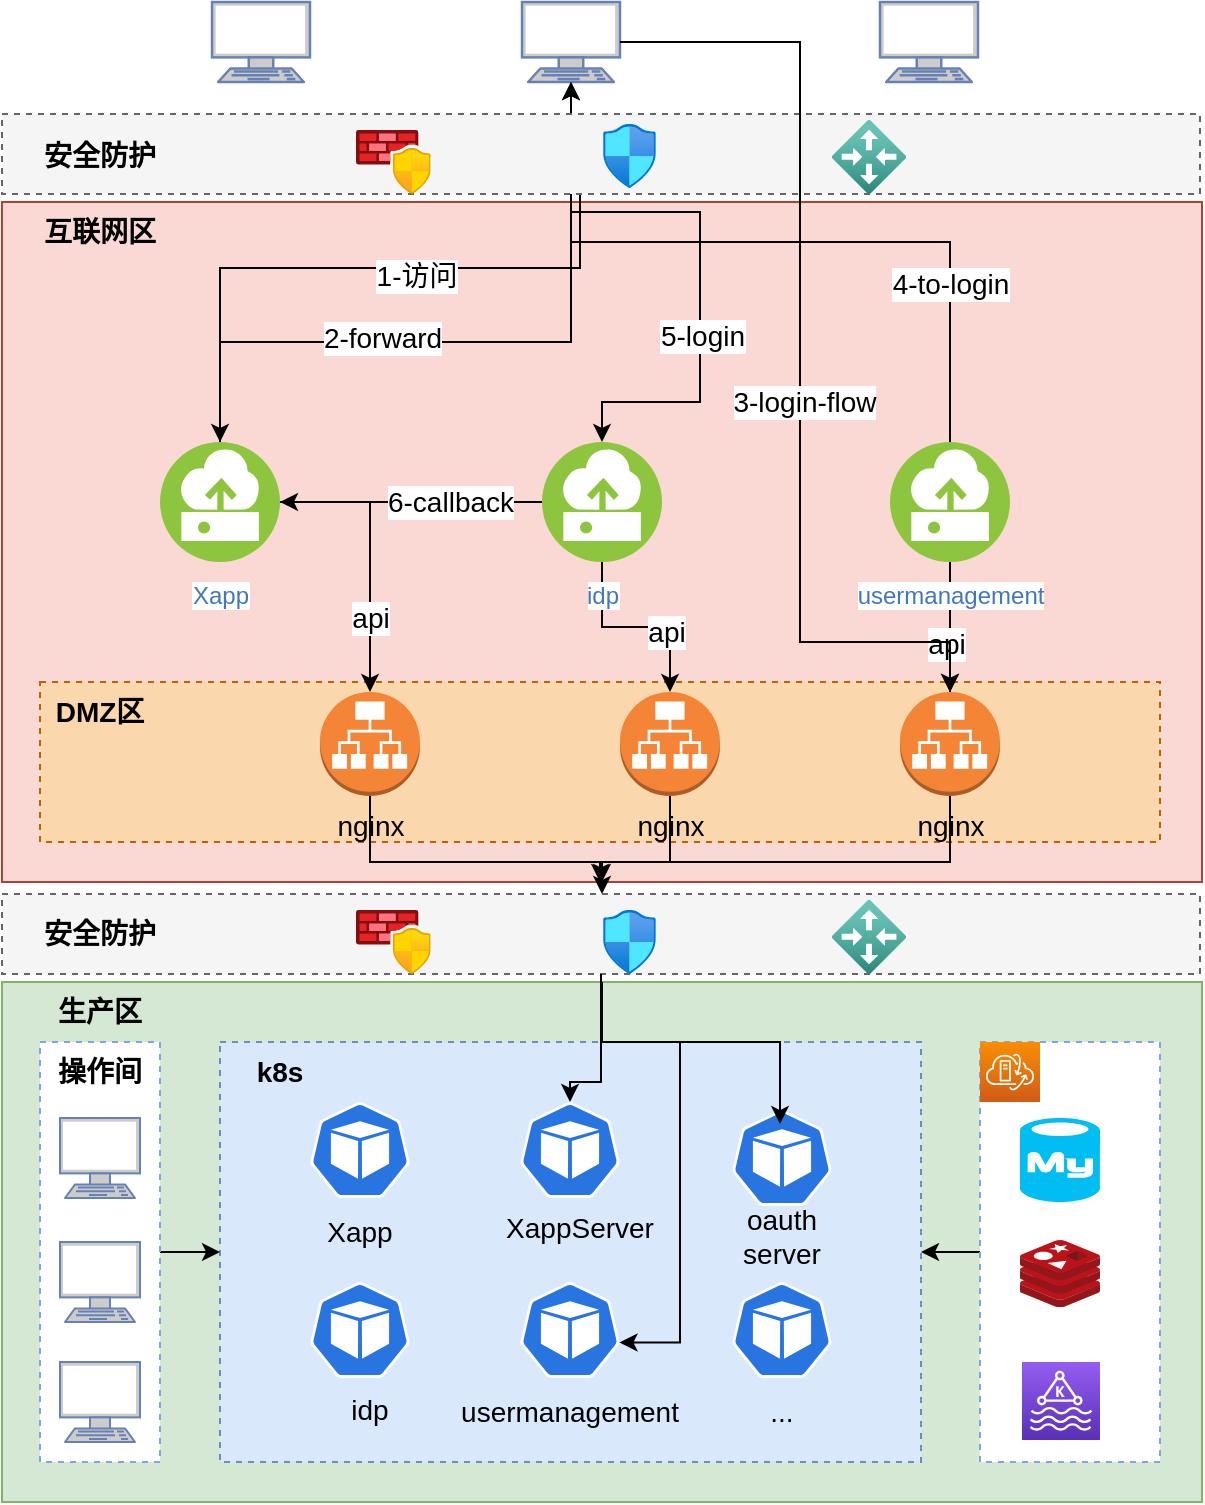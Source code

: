 <mxfile version="20.4.0" type="github">
  <diagram id="4mWGP6C0_agD9LdeZA-2" name="第 1 页">
    <mxGraphModel dx="1422" dy="762" grid="1" gridSize="10" guides="1" tooltips="1" connect="1" arrows="1" fold="1" page="1" pageScale="1" pageWidth="827" pageHeight="1169" math="0" shadow="0">
      <root>
        <mxCell id="0" />
        <mxCell id="1" parent="0" />
        <mxCell id="b3holdgG_RNo89Ya_sJd-13" value="" style="rounded=0;whiteSpace=wrap;html=1;fillColor=#d5e8d4;strokeColor=#82b366;" vertex="1" parent="1">
          <mxGeometry x="161" y="510" width="600" height="260" as="geometry" />
        </mxCell>
        <mxCell id="b3holdgG_RNo89Ya_sJd-43" value="" style="rounded=0;whiteSpace=wrap;html=1;dashed=1;fontSize=14;strokeColor=#666666;fillColor=#f5f5f5;fontColor=#333333;" vertex="1" parent="1">
          <mxGeometry x="161" y="466" width="599" height="40" as="geometry" />
        </mxCell>
        <mxCell id="b3holdgG_RNo89Ya_sJd-10" value="" style="aspect=fixed;html=1;points=[];align=center;image;fontSize=12;image=img/lib/azure2/networking/Network_Security_Groups.svg;fontFamily=Helvetica;fontColor=default;strokeColor=default;fillColor=default;" vertex="1" parent="1">
          <mxGeometry x="315" y="474" width="319.46" height="32" as="geometry" />
        </mxCell>
        <mxCell id="b3holdgG_RNo89Ya_sJd-4" value="" style="rounded=0;whiteSpace=wrap;html=1;fillColor=#fad9d5;strokeColor=#ae4132;" vertex="1" parent="1">
          <mxGeometry x="161" y="120" width="600" height="340" as="geometry" />
        </mxCell>
        <mxCell id="b3holdgG_RNo89Ya_sJd-50" style="edgeStyle=orthogonalEdgeStyle;rounded=0;orthogonalLoop=1;jettySize=auto;html=1;entryX=0.435;entryY=-0.094;entryDx=0;entryDy=0;entryPerimeter=0;fontSize=14;" edge="1" parent="1" source="b3holdgG_RNo89Ya_sJd-6" target="b3holdgG_RNo89Ya_sJd-46">
          <mxGeometry relative="1" as="geometry" />
        </mxCell>
        <mxCell id="b3holdgG_RNo89Ya_sJd-111" style="edgeStyle=orthogonalEdgeStyle;rounded=0;orthogonalLoop=1;jettySize=auto;html=1;fontSize=14;" edge="1" parent="1" source="b3holdgG_RNo89Ya_sJd-6" target="b3holdgG_RNo89Ya_sJd-32">
          <mxGeometry relative="1" as="geometry">
            <Array as="points">
              <mxPoint x="446" y="125" />
              <mxPoint x="510" y="125" />
              <mxPoint x="510" y="220" />
            </Array>
          </mxGeometry>
        </mxCell>
        <mxCell id="b3holdgG_RNo89Ya_sJd-112" value="5-login" style="edgeLabel;html=1;align=center;verticalAlign=middle;resizable=0;points=[];fontSize=14;" vertex="1" connectable="0" parent="b3holdgG_RNo89Ya_sJd-111">
          <mxGeometry x="0.294" y="1" relative="1" as="geometry">
            <mxPoint y="1" as="offset" />
          </mxGeometry>
        </mxCell>
        <mxCell id="b3holdgG_RNo89Ya_sJd-6" value="" style="fontColor=#0066CC;verticalAlign=top;verticalLabelPosition=bottom;labelPosition=center;align=center;html=1;outlineConnect=0;fillColor=#CCCCCC;strokeColor=#6881B3;gradientColor=none;gradientDirection=north;strokeWidth=2;shape=mxgraph.networks.terminal;" vertex="1" parent="1">
          <mxGeometry x="421" y="20" width="49" height="40" as="geometry" />
        </mxCell>
        <mxCell id="b3holdgG_RNo89Ya_sJd-9" value="" style="aspect=fixed;html=1;points=[];align=center;image;fontSize=12;image=img/lib/azure2/networking/Azure_Firewall_Manager.svg;" vertex="1" parent="1">
          <mxGeometry x="338" y="474" width="37.33" height="32" as="geometry" />
        </mxCell>
        <mxCell id="b3holdgG_RNo89Ya_sJd-11" value="" style="aspect=fixed;html=1;points=[];align=center;image;fontSize=12;image=img/lib/azure2/networking/Local_Network_Gateways.svg;" vertex="1" parent="1">
          <mxGeometry x="576" y="469" width="37" height="37" as="geometry" />
        </mxCell>
        <mxCell id="b3holdgG_RNo89Ya_sJd-12" value="&lt;b&gt;&lt;font style=&quot;font-size: 14px;&quot;&gt;互联网区&lt;/font&gt;&lt;/b&gt;" style="text;html=1;strokeColor=none;fillColor=none;align=center;verticalAlign=middle;whiteSpace=wrap;rounded=0;" vertex="1" parent="1">
          <mxGeometry x="180" y="120" width="60" height="30" as="geometry" />
        </mxCell>
        <mxCell id="b3holdgG_RNo89Ya_sJd-14" value="&lt;b&gt;&lt;font style=&quot;font-size: 14px;&quot;&gt;生产区&lt;/font&gt;&lt;/b&gt;" style="text;html=1;strokeColor=none;fillColor=none;align=center;verticalAlign=middle;whiteSpace=wrap;rounded=0;" vertex="1" parent="1">
          <mxGeometry x="180" y="510" width="60" height="30" as="geometry" />
        </mxCell>
        <mxCell id="b3holdgG_RNo89Ya_sJd-15" value="" style="rounded=0;whiteSpace=wrap;html=1;fontSize=14;dashed=1;fillColor=#fad7ac;strokeColor=#b46504;" vertex="1" parent="1">
          <mxGeometry x="180" y="360" width="560" height="80" as="geometry" />
        </mxCell>
        <mxCell id="b3holdgG_RNo89Ya_sJd-16" value="&lt;b&gt;&lt;font style=&quot;font-size: 14px;&quot;&gt;DMZ区&lt;/font&gt;&lt;/b&gt;" style="text;html=1;strokeColor=none;fillColor=none;align=center;verticalAlign=middle;whiteSpace=wrap;rounded=0;" vertex="1" parent="1">
          <mxGeometry x="180" y="360" width="60" height="30" as="geometry" />
        </mxCell>
        <mxCell id="b3holdgG_RNo89Ya_sJd-53" style="edgeStyle=orthogonalEdgeStyle;rounded=0;orthogonalLoop=1;jettySize=auto;html=1;fontSize=14;" edge="1" parent="1" source="b3holdgG_RNo89Ya_sJd-17" target="b3holdgG_RNo89Ya_sJd-43">
          <mxGeometry relative="1" as="geometry">
            <Array as="points">
              <mxPoint x="345" y="450" />
              <mxPoint x="461" y="450" />
            </Array>
          </mxGeometry>
        </mxCell>
        <mxCell id="b3holdgG_RNo89Ya_sJd-17" value="nginx" style="outlineConnect=0;dashed=0;verticalLabelPosition=bottom;verticalAlign=top;align=center;html=1;shape=mxgraph.aws3.application_load_balancer;fillColor=#F58536;gradientColor=none;fontSize=14;" vertex="1" parent="1">
          <mxGeometry x="320" y="365" width="50" height="52" as="geometry" />
        </mxCell>
        <mxCell id="b3holdgG_RNo89Ya_sJd-23" value="" style="rounded=0;whiteSpace=wrap;html=1;dashed=1;fontSize=14;fillColor=#dae8fc;strokeColor=#6c8ebf;" vertex="1" parent="1">
          <mxGeometry x="270" y="540" width="350.5" height="210" as="geometry" />
        </mxCell>
        <mxCell id="b3holdgG_RNo89Ya_sJd-54" style="edgeStyle=orthogonalEdgeStyle;rounded=0;orthogonalLoop=1;jettySize=auto;html=1;fontSize=14;" edge="1" parent="1" source="b3holdgG_RNo89Ya_sJd-18">
          <mxGeometry relative="1" as="geometry">
            <mxPoint x="460" y="460" as="targetPoint" />
            <Array as="points">
              <mxPoint x="495" y="450" />
              <mxPoint x="460" y="450" />
            </Array>
          </mxGeometry>
        </mxCell>
        <mxCell id="b3holdgG_RNo89Ya_sJd-18" value="nginx" style="outlineConnect=0;dashed=0;verticalLabelPosition=bottom;verticalAlign=top;align=center;html=1;shape=mxgraph.aws3.application_load_balancer;fillColor=#F58536;gradientColor=none;fontSize=14;" vertex="1" parent="1">
          <mxGeometry x="470" y="365" width="50" height="52" as="geometry" />
        </mxCell>
        <mxCell id="b3holdgG_RNo89Ya_sJd-55" style="edgeStyle=orthogonalEdgeStyle;rounded=0;orthogonalLoop=1;jettySize=auto;html=1;entryX=0.5;entryY=1;entryDx=0;entryDy=0;fontSize=14;" edge="1" parent="1" source="b3holdgG_RNo89Ya_sJd-19" target="b3holdgG_RNo89Ya_sJd-4">
          <mxGeometry relative="1" as="geometry">
            <Array as="points">
              <mxPoint x="635" y="450" />
              <mxPoint x="461" y="450" />
            </Array>
          </mxGeometry>
        </mxCell>
        <mxCell id="b3holdgG_RNo89Ya_sJd-109" style="edgeStyle=orthogonalEdgeStyle;rounded=0;orthogonalLoop=1;jettySize=auto;html=1;entryX=0.5;entryY=1;entryDx=0;entryDy=0;entryPerimeter=0;fontSize=14;" edge="1" parent="1" source="b3holdgG_RNo89Ya_sJd-19" target="b3holdgG_RNo89Ya_sJd-6">
          <mxGeometry relative="1" as="geometry">
            <Array as="points">
              <mxPoint x="635" y="140" />
              <mxPoint x="446" y="140" />
            </Array>
          </mxGeometry>
        </mxCell>
        <mxCell id="b3holdgG_RNo89Ya_sJd-110" value="4-to-login" style="edgeLabel;html=1;align=center;verticalAlign=middle;resizable=0;points=[];fontSize=14;" vertex="1" connectable="0" parent="b3holdgG_RNo89Ya_sJd-109">
          <mxGeometry x="-0.175" relative="1" as="geometry">
            <mxPoint as="offset" />
          </mxGeometry>
        </mxCell>
        <mxCell id="b3holdgG_RNo89Ya_sJd-19" value="nginx" style="outlineConnect=0;dashed=0;verticalLabelPosition=bottom;verticalAlign=top;align=center;html=1;shape=mxgraph.aws3.application_load_balancer;fillColor=#F58536;gradientColor=none;fontSize=14;" vertex="1" parent="1">
          <mxGeometry x="610" y="365" width="50" height="52" as="geometry" />
        </mxCell>
        <mxCell id="b3holdgG_RNo89Ya_sJd-37" style="edgeStyle=orthogonalEdgeStyle;rounded=0;orthogonalLoop=1;jettySize=auto;html=1;entryX=0.5;entryY=0;entryDx=0;entryDy=0;entryPerimeter=0;fontSize=14;exitX=1;exitY=0.5;exitDx=0;exitDy=0;" edge="1" parent="1" source="b3holdgG_RNo89Ya_sJd-20" target="b3holdgG_RNo89Ya_sJd-17">
          <mxGeometry relative="1" as="geometry">
            <Array as="points">
              <mxPoint x="345" y="270" />
            </Array>
          </mxGeometry>
        </mxCell>
        <mxCell id="b3holdgG_RNo89Ya_sJd-38" value="api" style="edgeLabel;html=1;align=center;verticalAlign=middle;resizable=0;points=[];fontSize=14;" vertex="1" connectable="0" parent="b3holdgG_RNo89Ya_sJd-37">
          <mxGeometry x="0.463" relative="1" as="geometry">
            <mxPoint as="offset" />
          </mxGeometry>
        </mxCell>
        <mxCell id="b3holdgG_RNo89Ya_sJd-105" style="edgeStyle=orthogonalEdgeStyle;rounded=0;orthogonalLoop=1;jettySize=auto;html=1;entryX=0.5;entryY=1;entryDx=0;entryDy=0;entryPerimeter=0;fontSize=14;" edge="1" parent="1" source="b3holdgG_RNo89Ya_sJd-20" target="b3holdgG_RNo89Ya_sJd-6">
          <mxGeometry relative="1" as="geometry">
            <Array as="points">
              <mxPoint x="446" y="190" />
            </Array>
          </mxGeometry>
        </mxCell>
        <mxCell id="b3holdgG_RNo89Ya_sJd-106" value="2-forward" style="edgeLabel;html=1;align=center;verticalAlign=middle;resizable=0;points=[];fontSize=14;" vertex="1" connectable="0" parent="b3holdgG_RNo89Ya_sJd-105">
          <mxGeometry x="-0.267" y="2" relative="1" as="geometry">
            <mxPoint as="offset" />
          </mxGeometry>
        </mxCell>
        <mxCell id="b3holdgG_RNo89Ya_sJd-20" value="Xapp" style="aspect=fixed;perimeter=ellipsePerimeter;html=1;align=center;shadow=0;dashed=0;fontColor=#4277BB;labelBackgroundColor=#ffffff;fontSize=12;spacingTop=3;image;image=img/lib/ibm/vpc/Instance.svg;" vertex="1" parent="1">
          <mxGeometry x="240" y="240" width="60" height="60" as="geometry" />
        </mxCell>
        <mxCell id="b3holdgG_RNo89Ya_sJd-25" value="" style="sketch=0;html=1;dashed=0;whitespace=wrap;fillColor=#2875E2;strokeColor=#ffffff;points=[[0.005,0.63,0],[0.1,0.2,0],[0.9,0.2,0],[0.5,0,0],[0.995,0.63,0],[0.72,0.99,0],[0.5,1,0],[0.28,0.99,0]];shape=mxgraph.kubernetes.icon;prIcon=pod;fontSize=14;" vertex="1" parent="1">
          <mxGeometry x="315" y="570" width="50" height="48" as="geometry" />
        </mxCell>
        <mxCell id="b3holdgG_RNo89Ya_sJd-26" value="" style="sketch=0;html=1;dashed=0;whitespace=wrap;fillColor=#2875E2;strokeColor=#ffffff;points=[[0.005,0.63,0],[0.1,0.2,0],[0.9,0.2,0],[0.5,0,0],[0.995,0.63,0],[0.72,0.99,0],[0.5,1,0],[0.28,0.99,0]];shape=mxgraph.kubernetes.icon;prIcon=pod;fontSize=14;" vertex="1" parent="1">
          <mxGeometry x="420" y="570" width="50" height="48" as="geometry" />
        </mxCell>
        <mxCell id="b3holdgG_RNo89Ya_sJd-39" style="edgeStyle=orthogonalEdgeStyle;rounded=0;orthogonalLoop=1;jettySize=auto;html=1;entryX=0.5;entryY=0;entryDx=0;entryDy=0;entryPerimeter=0;fontSize=14;" edge="1" parent="1" source="b3holdgG_RNo89Ya_sJd-32" target="b3holdgG_RNo89Ya_sJd-18">
          <mxGeometry relative="1" as="geometry" />
        </mxCell>
        <mxCell id="b3holdgG_RNo89Ya_sJd-94" value="api" style="edgeLabel;html=1;align=center;verticalAlign=middle;resizable=0;points=[];fontSize=14;" vertex="1" connectable="0" parent="b3holdgG_RNo89Ya_sJd-39">
          <mxGeometry x="0.383" y="-2" relative="1" as="geometry">
            <mxPoint as="offset" />
          </mxGeometry>
        </mxCell>
        <mxCell id="b3holdgG_RNo89Ya_sJd-113" style="edgeStyle=orthogonalEdgeStyle;rounded=0;orthogonalLoop=1;jettySize=auto;html=1;entryX=1;entryY=0.5;entryDx=0;entryDy=0;fontSize=14;" edge="1" parent="1" source="b3holdgG_RNo89Ya_sJd-32" target="b3holdgG_RNo89Ya_sJd-20">
          <mxGeometry relative="1" as="geometry" />
        </mxCell>
        <mxCell id="b3holdgG_RNo89Ya_sJd-114" value="6-callback" style="edgeLabel;html=1;align=center;verticalAlign=middle;resizable=0;points=[];fontSize=14;" vertex="1" connectable="0" parent="b3holdgG_RNo89Ya_sJd-113">
          <mxGeometry x="-0.298" relative="1" as="geometry">
            <mxPoint as="offset" />
          </mxGeometry>
        </mxCell>
        <mxCell id="b3holdgG_RNo89Ya_sJd-32" value="idp" style="aspect=fixed;perimeter=ellipsePerimeter;html=1;align=center;shadow=0;dashed=0;fontColor=#4277BB;labelBackgroundColor=#ffffff;fontSize=12;spacingTop=3;image;image=img/lib/ibm/vpc/Instance.svg;" vertex="1" parent="1">
          <mxGeometry x="431" y="240" width="60" height="60" as="geometry" />
        </mxCell>
        <mxCell id="b3holdgG_RNo89Ya_sJd-44" value="&lt;span style=&quot;font-size: 14px;&quot;&gt;&lt;b&gt;安全防护&lt;/b&gt;&lt;/span&gt;" style="text;html=1;strokeColor=none;fillColor=none;align=center;verticalAlign=middle;whiteSpace=wrap;rounded=0;" vertex="1" parent="1">
          <mxGeometry x="180" y="471" width="60" height="30" as="geometry" />
        </mxCell>
        <mxCell id="b3holdgG_RNo89Ya_sJd-51" style="edgeStyle=orthogonalEdgeStyle;rounded=0;orthogonalLoop=1;jettySize=auto;html=1;fontSize=14;" edge="1" parent="1" source="b3holdgG_RNo89Ya_sJd-45" target="b3holdgG_RNo89Ya_sJd-20">
          <mxGeometry relative="1" as="geometry">
            <Array as="points">
              <mxPoint x="450" y="153" />
              <mxPoint x="270" y="153" />
            </Array>
          </mxGeometry>
        </mxCell>
        <mxCell id="b3holdgG_RNo89Ya_sJd-52" value="1-访问" style="edgeLabel;html=1;align=center;verticalAlign=middle;resizable=0;points=[];fontSize=14;" vertex="1" connectable="0" parent="b3holdgG_RNo89Ya_sJd-51">
          <mxGeometry x="-0.217" y="4" relative="1" as="geometry">
            <mxPoint as="offset" />
          </mxGeometry>
        </mxCell>
        <mxCell id="b3holdgG_RNo89Ya_sJd-45" value="" style="rounded=0;whiteSpace=wrap;html=1;dashed=1;fontSize=14;strokeColor=#666666;fillColor=#f5f5f5;fontColor=#333333;" vertex="1" parent="1">
          <mxGeometry x="161" y="76" width="599" height="40" as="geometry" />
        </mxCell>
        <mxCell id="b3holdgG_RNo89Ya_sJd-46" value="" style="aspect=fixed;html=1;points=[];align=center;image;fontSize=12;image=img/lib/azure2/networking/Network_Security_Groups.svg;fontFamily=Helvetica;fontColor=default;strokeColor=default;fillColor=default;" vertex="1" parent="1">
          <mxGeometry x="315" y="81" width="319.46" height="32" as="geometry" />
        </mxCell>
        <mxCell id="b3holdgG_RNo89Ya_sJd-47" value="" style="aspect=fixed;html=1;points=[];align=center;image;fontSize=12;image=img/lib/azure2/networking/Azure_Firewall_Manager.svg;" vertex="1" parent="1">
          <mxGeometry x="338" y="84" width="37.33" height="32" as="geometry" />
        </mxCell>
        <mxCell id="b3holdgG_RNo89Ya_sJd-48" value="" style="aspect=fixed;html=1;points=[];align=center;image;fontSize=12;image=img/lib/azure2/networking/Local_Network_Gateways.svg;" vertex="1" parent="1">
          <mxGeometry x="576" y="79" width="37" height="37" as="geometry" />
        </mxCell>
        <mxCell id="b3holdgG_RNo89Ya_sJd-49" value="&lt;span style=&quot;font-size: 14px;&quot;&gt;&lt;b&gt;安全防护&lt;/b&gt;&lt;/span&gt;" style="text;html=1;strokeColor=none;fillColor=none;align=center;verticalAlign=middle;whiteSpace=wrap;rounded=0;" vertex="1" parent="1">
          <mxGeometry x="180" y="82" width="60" height="30" as="geometry" />
        </mxCell>
        <mxCell id="b3holdgG_RNo89Ya_sJd-100" style="edgeStyle=orthogonalEdgeStyle;rounded=0;orthogonalLoop=1;jettySize=auto;html=1;entryX=0;entryY=0.5;entryDx=0;entryDy=0;fontSize=14;" edge="1" parent="1" source="b3holdgG_RNo89Ya_sJd-56" target="b3holdgG_RNo89Ya_sJd-23">
          <mxGeometry relative="1" as="geometry" />
        </mxCell>
        <mxCell id="b3holdgG_RNo89Ya_sJd-56" value="" style="rounded=0;whiteSpace=wrap;html=1;dashed=1;strokeColor=#7EA6E0;fontSize=14;" vertex="1" parent="1">
          <mxGeometry x="180" y="540" width="60" height="210" as="geometry" />
        </mxCell>
        <mxCell id="b3holdgG_RNo89Ya_sJd-57" value="&lt;b&gt;&lt;font style=&quot;font-size: 14px;&quot;&gt;操作间&lt;/font&gt;&lt;/b&gt;" style="text;html=1;strokeColor=none;fillColor=none;align=center;verticalAlign=middle;whiteSpace=wrap;rounded=0;" vertex="1" parent="1">
          <mxGeometry x="180" y="540" width="60" height="30" as="geometry" />
        </mxCell>
        <mxCell id="b3holdgG_RNo89Ya_sJd-58" value="" style="fontColor=#0066CC;verticalAlign=top;verticalLabelPosition=bottom;labelPosition=center;align=center;html=1;outlineConnect=0;fillColor=#CCCCCC;strokeColor=#6881B3;gradientColor=none;gradientDirection=north;strokeWidth=2;shape=mxgraph.networks.terminal;" vertex="1" parent="1">
          <mxGeometry x="190" y="578" width="40" height="40" as="geometry" />
        </mxCell>
        <mxCell id="b3holdgG_RNo89Ya_sJd-59" value="" style="fontColor=#0066CC;verticalAlign=top;verticalLabelPosition=bottom;labelPosition=center;align=center;html=1;outlineConnect=0;fillColor=#CCCCCC;strokeColor=#6881B3;gradientColor=none;gradientDirection=north;strokeWidth=2;shape=mxgraph.networks.terminal;" vertex="1" parent="1">
          <mxGeometry x="190" y="640" width="40" height="40" as="geometry" />
        </mxCell>
        <mxCell id="b3holdgG_RNo89Ya_sJd-60" value="" style="fontColor=#0066CC;verticalAlign=top;verticalLabelPosition=bottom;labelPosition=center;align=center;html=1;outlineConnect=0;fillColor=#CCCCCC;strokeColor=#6881B3;gradientColor=none;gradientDirection=north;strokeWidth=2;shape=mxgraph.networks.terminal;" vertex="1" parent="1">
          <mxGeometry x="190" y="700" width="40" height="40" as="geometry" />
        </mxCell>
        <mxCell id="b3holdgG_RNo89Ya_sJd-61" value="&lt;b&gt;&lt;font style=&quot;font-size: 14px;&quot;&gt;k8s&lt;/font&gt;&lt;/b&gt;" style="text;html=1;strokeColor=none;fillColor=none;align=center;verticalAlign=middle;whiteSpace=wrap;rounded=0;" vertex="1" parent="1">
          <mxGeometry x="270" y="540" width="60" height="30" as="geometry" />
        </mxCell>
        <mxCell id="b3holdgG_RNo89Ya_sJd-70" style="edgeStyle=orthogonalEdgeStyle;rounded=0;orthogonalLoop=1;jettySize=auto;html=1;entryX=1;entryY=0.5;entryDx=0;entryDy=0;fontSize=14;" edge="1" parent="1" source="b3holdgG_RNo89Ya_sJd-62" target="b3holdgG_RNo89Ya_sJd-23">
          <mxGeometry relative="1" as="geometry" />
        </mxCell>
        <mxCell id="b3holdgG_RNo89Ya_sJd-62" value="" style="rounded=0;whiteSpace=wrap;html=1;dashed=1;strokeColor=#7EA6E0;fontSize=14;" vertex="1" parent="1">
          <mxGeometry x="650" y="540" width="90" height="210" as="geometry" />
        </mxCell>
        <mxCell id="b3holdgG_RNo89Ya_sJd-64" value="" style="sketch=0;points=[[0,0,0],[0.25,0,0],[0.5,0,0],[0.75,0,0],[1,0,0],[0,1,0],[0.25,1,0],[0.5,1,0],[0.75,1,0],[1,1,0],[0,0.25,0],[0,0.5,0],[0,0.75,0],[1,0.25,0],[1,0.5,0],[1,0.75,0]];outlineConnect=0;fontColor=#232F3E;gradientColor=#F78E04;gradientDirection=north;fillColor=#D05C17;strokeColor=#ffffff;dashed=0;verticalLabelPosition=bottom;verticalAlign=top;align=center;html=1;fontSize=12;fontStyle=0;aspect=fixed;shape=mxgraph.aws4.resourceIcon;resIcon=mxgraph.aws4.vmware_cloud_on_aws;" vertex="1" parent="1">
          <mxGeometry x="650" y="540" width="30" height="30" as="geometry" />
        </mxCell>
        <mxCell id="b3holdgG_RNo89Ya_sJd-65" value="" style="verticalLabelPosition=bottom;html=1;verticalAlign=top;align=center;strokeColor=none;fillColor=#00BEF2;shape=mxgraph.azure.mysql_database;dashed=1;fontSize=14;" vertex="1" parent="1">
          <mxGeometry x="670" y="578" width="40" height="42" as="geometry" />
        </mxCell>
        <mxCell id="b3holdgG_RNo89Ya_sJd-68" value="" style="sketch=0;aspect=fixed;html=1;points=[];align=center;image;fontSize=12;image=img/lib/mscae/Cache_Redis_Product.svg;dashed=1;strokeColor=#7EA6E0;" vertex="1" parent="1">
          <mxGeometry x="670" y="639" width="40" height="33.6" as="geometry" />
        </mxCell>
        <mxCell id="b3holdgG_RNo89Ya_sJd-69" value="" style="sketch=0;points=[[0,0,0],[0.25,0,0],[0.5,0,0],[0.75,0,0],[1,0,0],[0,1,0],[0.25,1,0],[0.5,1,0],[0.75,1,0],[1,1,0],[0,0.25,0],[0,0.5,0],[0,0.75,0],[1,0.25,0],[1,0.5,0],[1,0.75,0]];outlineConnect=0;fontColor=#232F3E;gradientColor=#945DF2;gradientDirection=north;fillColor=#5A30B5;strokeColor=#ffffff;dashed=0;verticalLabelPosition=bottom;verticalAlign=top;align=center;html=1;fontSize=12;fontStyle=0;aspect=fixed;shape=mxgraph.aws4.resourceIcon;resIcon=mxgraph.aws4.managed_streaming_for_kafka;" vertex="1" parent="1">
          <mxGeometry x="671" y="700" width="39" height="39" as="geometry" />
        </mxCell>
        <mxCell id="b3holdgG_RNo89Ya_sJd-71" value="" style="sketch=0;html=1;dashed=0;whitespace=wrap;fillColor=#2875E2;strokeColor=#ffffff;points=[[0.005,0.63,0],[0.1,0.2,0],[0.9,0.2,0],[0.5,0,0],[0.995,0.63,0],[0.72,0.99,0],[0.5,1,0],[0.28,0.99,0]];shape=mxgraph.kubernetes.icon;prIcon=pod;fontSize=14;" vertex="1" parent="1">
          <mxGeometry x="315" y="660" width="50" height="48" as="geometry" />
        </mxCell>
        <mxCell id="b3holdgG_RNo89Ya_sJd-72" value="" style="sketch=0;html=1;dashed=0;whitespace=wrap;fillColor=#2875E2;strokeColor=#ffffff;points=[[0.005,0.63,0],[0.1,0.2,0],[0.9,0.2,0],[0.5,0,0],[0.995,0.63,0],[0.72,0.99,0],[0.5,1,0],[0.28,0.99,0]];shape=mxgraph.kubernetes.icon;prIcon=pod;fontSize=14;" vertex="1" parent="1">
          <mxGeometry x="420" y="660" width="50" height="48" as="geometry" />
        </mxCell>
        <mxCell id="b3holdgG_RNo89Ya_sJd-73" value="" style="sketch=0;html=1;dashed=0;whitespace=wrap;fillColor=#2875E2;strokeColor=#ffffff;points=[[0.005,0.63,0],[0.1,0.2,0],[0.9,0.2,0],[0.5,0,0],[0.995,0.63,0],[0.72,0.99,0],[0.5,1,0],[0.28,0.99,0]];shape=mxgraph.kubernetes.icon;prIcon=pod;fontSize=14;" vertex="1" parent="1">
          <mxGeometry x="526" y="660" width="50" height="48" as="geometry" />
        </mxCell>
        <mxCell id="b3holdgG_RNo89Ya_sJd-74" value="" style="sketch=0;html=1;dashed=0;whitespace=wrap;fillColor=#2875E2;strokeColor=#ffffff;points=[[0.005,0.63,0],[0.1,0.2,0],[0.9,0.2,0],[0.5,0,0],[0.995,0.63,0],[0.72,0.99,0],[0.5,1,0],[0.28,0.99,0]];shape=mxgraph.kubernetes.icon;prIcon=pod;fontSize=14;" vertex="1" parent="1">
          <mxGeometry x="526" y="574" width="50" height="48" as="geometry" />
        </mxCell>
        <mxCell id="b3holdgG_RNo89Ya_sJd-75" value="Xapp" style="text;html=1;strokeColor=none;fillColor=none;align=center;verticalAlign=middle;whiteSpace=wrap;rounded=0;dashed=1;fontSize=14;" vertex="1" parent="1">
          <mxGeometry x="310" y="620" width="60" height="30" as="geometry" />
        </mxCell>
        <mxCell id="b3holdgG_RNo89Ya_sJd-76" value="idp" style="text;html=1;strokeColor=none;fillColor=none;align=center;verticalAlign=middle;whiteSpace=wrap;rounded=0;dashed=1;fontSize=14;" vertex="1" parent="1">
          <mxGeometry x="315" y="709" width="60" height="30" as="geometry" />
        </mxCell>
        <mxCell id="b3holdgG_RNo89Ya_sJd-77" value="usermanagement" style="text;html=1;strokeColor=none;fillColor=none;align=center;verticalAlign=middle;whiteSpace=wrap;rounded=0;dashed=1;fontSize=14;" vertex="1" parent="1">
          <mxGeometry x="415.25" y="710" width="60" height="30" as="geometry" />
        </mxCell>
        <mxCell id="b3holdgG_RNo89Ya_sJd-78" value="XappServer" style="text;html=1;strokeColor=none;fillColor=none;align=center;verticalAlign=middle;whiteSpace=wrap;rounded=0;dashed=1;fontSize=14;" vertex="1" parent="1">
          <mxGeometry x="420" y="618" width="60" height="30" as="geometry" />
        </mxCell>
        <mxCell id="b3holdgG_RNo89Ya_sJd-79" value="..." style="text;html=1;strokeColor=none;fillColor=none;align=center;verticalAlign=middle;whiteSpace=wrap;rounded=0;dashed=1;fontSize=14;" vertex="1" parent="1">
          <mxGeometry x="521" y="710" width="60" height="30" as="geometry" />
        </mxCell>
        <mxCell id="b3holdgG_RNo89Ya_sJd-83" value="oauth server" style="text;html=1;strokeColor=none;fillColor=none;align=center;verticalAlign=middle;whiteSpace=wrap;rounded=0;dashed=1;fontSize=14;" vertex="1" parent="1">
          <mxGeometry x="521" y="622" width="60" height="30" as="geometry" />
        </mxCell>
        <mxCell id="b3holdgG_RNo89Ya_sJd-86" style="edgeStyle=orthogonalEdgeStyle;rounded=0;orthogonalLoop=1;jettySize=auto;html=1;entryX=0.5;entryY=0;entryDx=0;entryDy=0;entryPerimeter=0;fontSize=14;" edge="1" parent="1" source="b3holdgG_RNo89Ya_sJd-43" target="b3holdgG_RNo89Ya_sJd-26">
          <mxGeometry relative="1" as="geometry">
            <Array as="points">
              <mxPoint x="461" y="560" />
              <mxPoint x="445" y="560" />
            </Array>
          </mxGeometry>
        </mxCell>
        <mxCell id="b3holdgG_RNo89Ya_sJd-87" style="edgeStyle=orthogonalEdgeStyle;rounded=0;orthogonalLoop=1;jettySize=auto;html=1;entryX=0.48;entryY=0.146;entryDx=0;entryDy=0;entryPerimeter=0;fontSize=14;" edge="1" parent="1" source="b3holdgG_RNo89Ya_sJd-43" target="b3holdgG_RNo89Ya_sJd-74">
          <mxGeometry relative="1" as="geometry" />
        </mxCell>
        <mxCell id="b3holdgG_RNo89Ya_sJd-91" style="edgeStyle=orthogonalEdgeStyle;rounded=0;orthogonalLoop=1;jettySize=auto;html=1;entryX=0.995;entryY=0.63;entryDx=0;entryDy=0;entryPerimeter=0;fontSize=14;exitX=0.5;exitY=0;exitDx=0;exitDy=0;" edge="1" parent="1" source="b3holdgG_RNo89Ya_sJd-13" target="b3holdgG_RNo89Ya_sJd-72">
          <mxGeometry relative="1" as="geometry">
            <mxPoint x="500" y="510" as="sourcePoint" />
            <Array as="points">
              <mxPoint x="461" y="540" />
              <mxPoint x="500" y="540" />
              <mxPoint x="500" y="690" />
            </Array>
          </mxGeometry>
        </mxCell>
        <mxCell id="b3holdgG_RNo89Ya_sJd-93" value="" style="edgeStyle=orthogonalEdgeStyle;rounded=0;orthogonalLoop=1;jettySize=auto;html=1;fontSize=14;" edge="1" parent="1" source="b3holdgG_RNo89Ya_sJd-92" target="b3holdgG_RNo89Ya_sJd-19">
          <mxGeometry relative="1" as="geometry" />
        </mxCell>
        <mxCell id="b3holdgG_RNo89Ya_sJd-95" value="api" style="edgeLabel;html=1;align=center;verticalAlign=middle;resizable=0;points=[];fontSize=14;" vertex="1" connectable="0" parent="b3holdgG_RNo89Ya_sJd-93">
          <mxGeometry x="0.267" y="-2" relative="1" as="geometry">
            <mxPoint as="offset" />
          </mxGeometry>
        </mxCell>
        <mxCell id="b3holdgG_RNo89Ya_sJd-92" value="usermanagement" style="aspect=fixed;perimeter=ellipsePerimeter;html=1;align=center;shadow=0;dashed=0;fontColor=#4277BB;labelBackgroundColor=#ffffff;fontSize=12;spacingTop=3;image;image=img/lib/ibm/vpc/Instance.svg;" vertex="1" parent="1">
          <mxGeometry x="605" y="240" width="60" height="60" as="geometry" />
        </mxCell>
        <mxCell id="b3holdgG_RNo89Ya_sJd-98" value="" style="fontColor=#0066CC;verticalAlign=top;verticalLabelPosition=bottom;labelPosition=center;align=center;html=1;outlineConnect=0;fillColor=#CCCCCC;strokeColor=#6881B3;gradientColor=none;gradientDirection=north;strokeWidth=2;shape=mxgraph.networks.terminal;" vertex="1" parent="1">
          <mxGeometry x="266" y="20" width="49" height="40" as="geometry" />
        </mxCell>
        <mxCell id="b3holdgG_RNo89Ya_sJd-99" value="" style="fontColor=#0066CC;verticalAlign=top;verticalLabelPosition=bottom;labelPosition=center;align=center;html=1;outlineConnect=0;fillColor=#CCCCCC;strokeColor=#6881B3;gradientColor=none;gradientDirection=north;strokeWidth=2;shape=mxgraph.networks.terminal;" vertex="1" parent="1">
          <mxGeometry x="600" y="20" width="49" height="40" as="geometry" />
        </mxCell>
        <mxCell id="b3holdgG_RNo89Ya_sJd-107" style="edgeStyle=orthogonalEdgeStyle;rounded=0;orthogonalLoop=1;jettySize=auto;html=1;entryX=0.5;entryY=0;entryDx=0;entryDy=0;entryPerimeter=0;fontSize=14;" edge="1" parent="1" source="b3holdgG_RNo89Ya_sJd-6" target="b3holdgG_RNo89Ya_sJd-19">
          <mxGeometry relative="1" as="geometry">
            <Array as="points">
              <mxPoint x="560" y="40" />
              <mxPoint x="560" y="340" />
              <mxPoint x="635" y="340" />
            </Array>
          </mxGeometry>
        </mxCell>
        <mxCell id="b3holdgG_RNo89Ya_sJd-108" value="3-login-flow" style="edgeLabel;html=1;align=center;verticalAlign=middle;resizable=0;points=[];fontSize=14;" vertex="1" connectable="0" parent="b3holdgG_RNo89Ya_sJd-107">
          <mxGeometry x="-0.034" y="2" relative="1" as="geometry">
            <mxPoint y="33" as="offset" />
          </mxGeometry>
        </mxCell>
      </root>
    </mxGraphModel>
  </diagram>
</mxfile>

